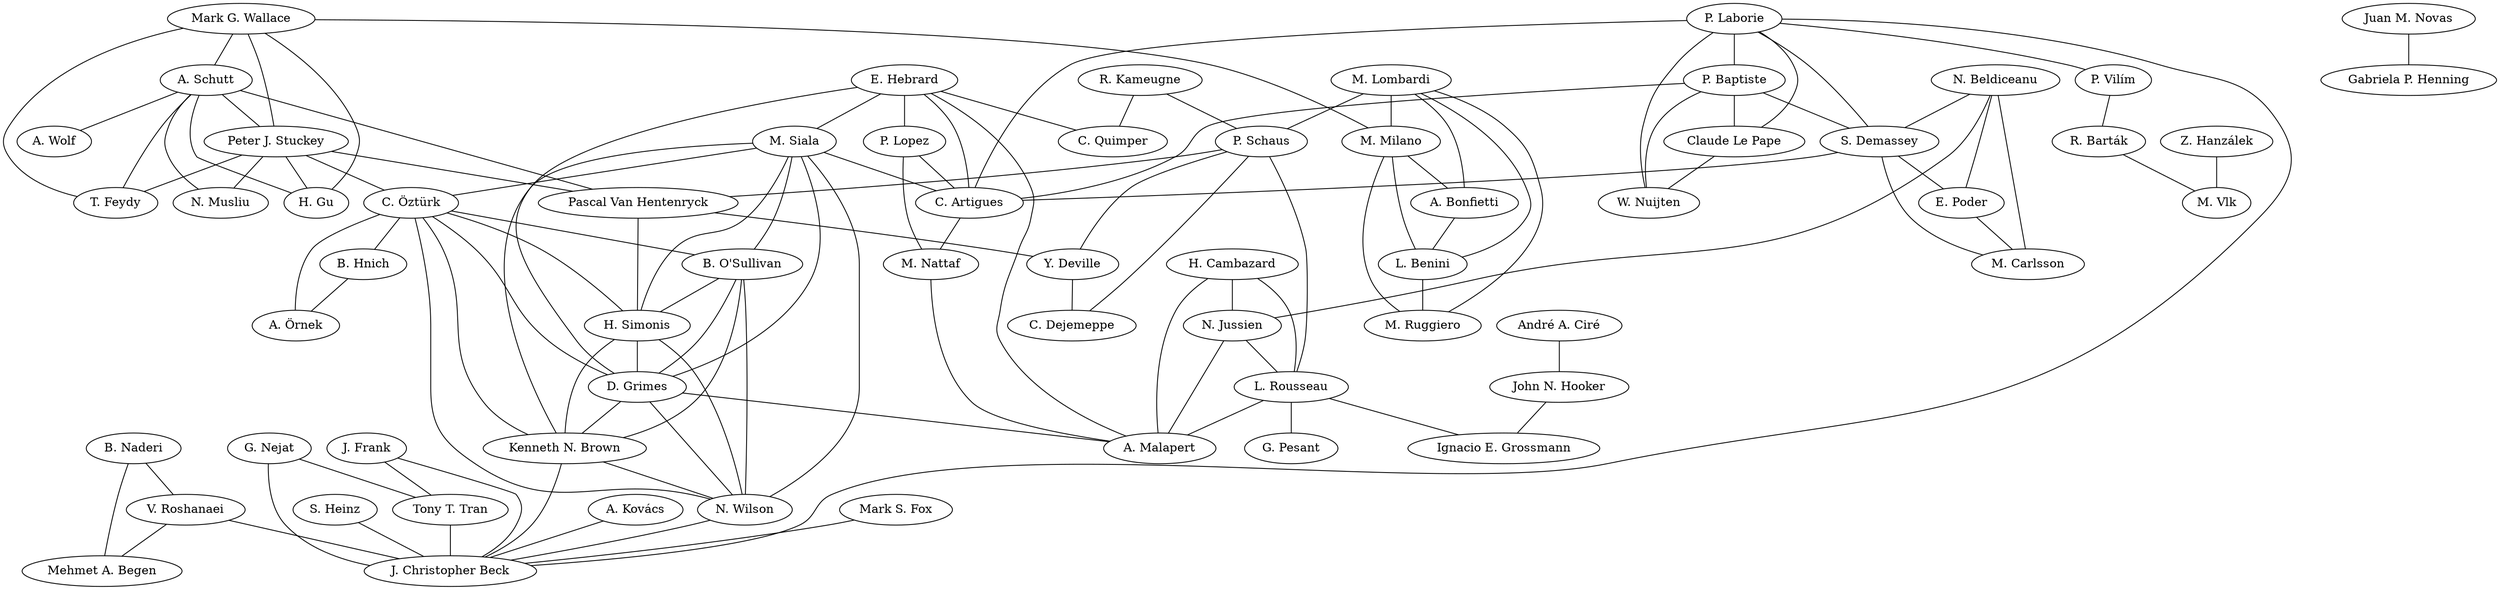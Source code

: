 strict graph coauth {
a734 [label="B. Naderi"]
a363 [label="E. Poder"]
a134 [label="S. Heinz"]
a51 [label="A. Wolf"]
a81 [label="M. Nattaf"]
a384 [label="J. Frank"]
a130 [label="M. Siala"]
a247 [label="L. Benini"]
a331 [label="L. Rousseau"]
a37 [label="C. Quimper"]
a148 [label="P. Schaus"]
a845 [label="Mehmet A. Begen"]
a117 [label="Mark G. Wallace"]
a6 [label="C. Artigues"]
a222 [label="Kenneth N. Brown"]
a161 [label="John N. Hooker"]
a834 [label="N. Wilson"]
a203 [label="A. Bonfietti"]
a3 [label="P. Lopez"]
a45 [label="N. Musliu"]
a138 [label="B. Hnich"]
a147 [label="A. Kovács"]
a143 [label="M. Lombardi"]
a249 [label="N. Jussien"]
a129 [label="N. Beldiceanu"]
a1 [label="E. Hebrard"]
a207 [label="C. Dejemeppe"]
a17 [label="H. Simonis"]
a736 [label="V. Roshanaei"]
a596 [label="Gabriela P. Henning"]
a164 [label="Claude Le Pape"]
a163 [label="P. Baptiste"]
a149 [label="Pascal Van Hentenryck"]
a8 [label="G. Pesant"]
a313 [label="M. Vlk"]
a726 [label="M. Ruggiero"]
a126 [label="Peter J. Stuckey"]
a807 [label="Tony T. Tran"]
a664 [label="W. Nuijten"]
a118 [label="P. Laborie"]
a144 [label="M. Milano"]
a245 [label="S. Demassey"]
a89 [label="J. Christopher Beck"]
a16 [label="B. O'Sullivan"]
a1013 [label="H. Cambazard"]
a125 [label="A. Schutt"]
a10 [label="R. Kameugne"]
a136 [label="C. Öztürk"]
a158 [label="André A. Ciré"]
a91 [label="M. Carlsson"]
a341 [label="H. Gu"]
a182 [label="D. Grimes"]
a387 [label="Ignacio E. Grossmann"]
a152 [label="Y. Deville"]
a155 [label="T. Feydy"]
a82 [label="A. Malapert"]
a304 [label="Mark S. Fox"]
a116 [label="Z. Hanzálek"]
a121 [label="P. Vilím"]
a139 [label="A. Örnek"]
a153 [label="R. Barták"]
a209 [label="G. Nejat"]
a529 [label="Juan M. Novas"]
  a144 -- a203 [weight=9]
   a148 -- a207 [weight=3]
   a129 -- a363 [weight=5]
   a144 -- a247 [weight=15]
   a143 -- a247 [weight=12]
   a143 -- a144 [weight=23]
   a209 -- a89 [weight=5]
   a209 -- a807 [weight=3]
   a807 -- a89 [weight=10]
   a1013 -- a82 [weight=2]
   a1013 -- a331 [weight=2]
   a1013 -- a249 [weight=5]
   a331 -- a82 [weight=2]
   a249 -- a82 [weight=2]
   a249 -- a331 [weight=2]
   a3 -- a6 [weight=10]
   a116 -- a313 [weight=4]
   a148 -- a152 [weight=3]
   a134 -- a89 [weight=3]
   a734 -- a736 [weight=5]
   a10 -- a37 [weight=1]
   a121 -- a153 [weight=2]
   a16 -- a182 [weight=3]
   a16 -- a17 [weight=7]
   a17 -- a182 [weight=3]
   a304 -- a89 [weight=5]
   a143 -- a203 [weight=8]
   a158 -- a161 [weight=2]
   a161 -- a387 [weight=1]
   a125 -- a341 [weight=3]
   a125 -- a126 [weight=16]
   a126 -- a341 [weight=3]
   a81 -- a82 [weight=3]
   a163 -- a164 [weight=7]
   a117 -- a125 [weight=8]
   a117 -- a341 [weight=3]
   a117 -- a126 [weight=8]
   a129 -- a91 [weight=7]
   a734 -- a845 [weight=5]
   a245 -- a6 [weight=2]
   a1 -- a3 [weight=5]
   a125 -- a45 [weight=1]
   a126 -- a45 [weight=1]
   a136 -- a139 [weight=5]
   a1 -- a6 [weight=5]
   a153 -- a313 [weight=1]
   a1 -- a182 [weight=4]
   a126 -- a149 [weight=1]
   a143 -- a148 [weight=2]
   a118 -- a89 [weight=1]
   a529 -- a596 [weight=5]
   a736 -- a89 [weight=1]
   a163 -- a6 [weight=1]
   a163 -- a245 [weight=1]
   a118 -- a6 [weight=1]
   a118 -- a163 [weight=2]
   a118 -- a245 [weight=1]
   a203 -- a247 [weight=4]
   a117 -- a144 [weight=2]
   a182 -- a82 [weight=1]
   a1 -- a82 [weight=1]
   a331 -- a387 [weight=1]
   a6 -- a81 [weight=4]
   a3 -- a81 [weight=4]
   a247 -- a726 [weight=5]
   a144 -- a726 [weight=5]
   a125 -- a155 [weight=8]
   a117 -- a155 [weight=5]
   a126 -- a155 [weight=8]
   a152 -- a207 [weight=1]
   a143 -- a726 [weight=4]
   a16 -- a222 [weight=2]
   a16 -- a834 [weight=2]
   a136 -- a16 [weight=2]
   a136 -- a182 [weight=2]
   a136 -- a17 [weight=2]
   a136 -- a222 [weight=2]
   a136 -- a834 [weight=2]
   a182 -- a222 [weight=2]
   a182 -- a834 [weight=2]
   a17 -- a222 [weight=2]
   a17 -- a834 [weight=2]
   a222 -- a834 [weight=2]
   a130 -- a16 [weight=2]
   a130 -- a136 [weight=2]
   a130 -- a182 [weight=2]
   a130 -- a17 [weight=2]
   a130 -- a222 [weight=2]
   a130 -- a834 [weight=2]
   a222 -- a89 [weight=2]
   a384 -- a89 [weight=2]
   a384 -- a807 [weight=3]
   a363 -- a91 [weight=2]
   a129 -- a245 [weight=1]
   a245 -- a363 [weight=1]
   a245 -- a91 [weight=1]
   a149 -- a17 [weight=2]
   a149 -- a152 [weight=2]
   a148 -- a149 [weight=1]
   a125 -- a51 [weight=2]
   a164 -- a664 [weight=4]
   a138 -- a139 [weight=4]
   a136 -- a138 [weight=3]
   a736 -- a845 [weight=2]
   a118 -- a664 [weight=3]
   a834 -- a89 [weight=3]
   a147 -- a89 [weight=3]
   a163 -- a664 [weight=3]
   a1 -- a37 [weight=1]
   a126 -- a136 [weight=1]
   a125 -- a149 [weight=2]
   a148 -- a331 [weight=1]
   a118 -- a164 [weight=1]
   a129 -- a249 [weight=1]
   a331 -- a8 [weight=3]
   a1 -- a130 [weight=1]
   a130 -- a6 [weight=1]
   a118 -- a121 [weight=2]
   a10 -- a148 [weight=1]
 }
